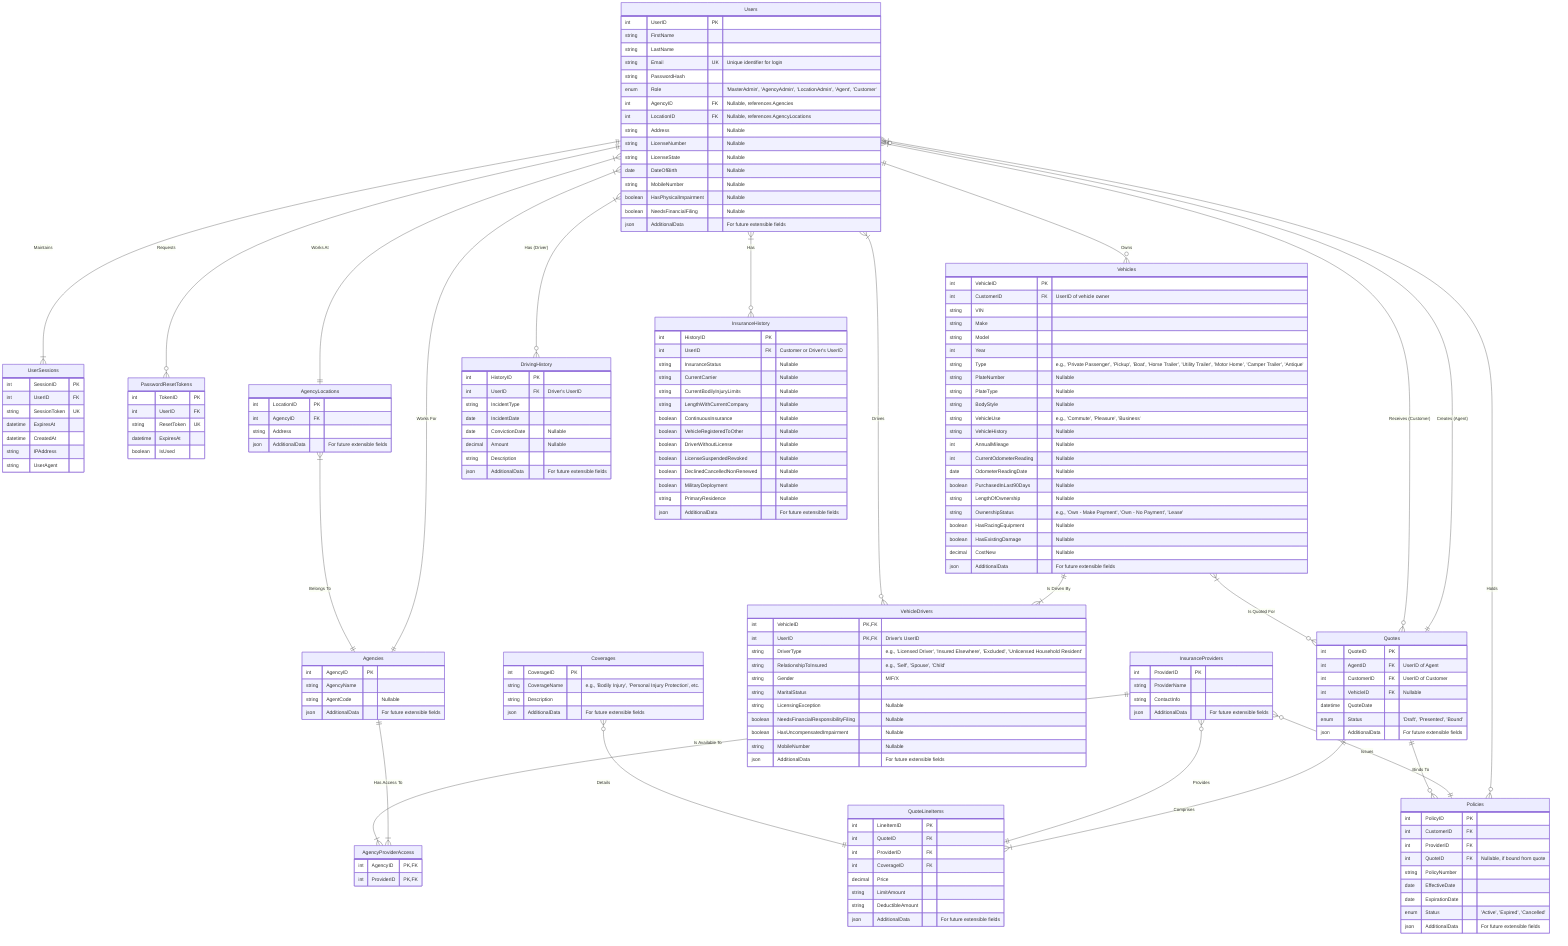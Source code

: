 erDiagram
    Users {
        int UserID PK
        string FirstName
        string LastName
        string Email UK "Unique identifier for login"
        string PasswordHash
        enum Role "'MasterAdmin', 'AgencyAdmin', 'LocationAdmin', 'Agent', 'Customer'"
        int AgencyID FK "Nullable, references Agencies"
        int LocationID FK "Nullable, references AgencyLocations"
        string Address "Nullable"
        string LicenseNumber "Nullable"
        string LicenseState "Nullable"
        date DateOfBirth "Nullable"
        string MobileNumber "Nullable"
        boolean HasPhysicalImpairment "Nullable"
        boolean NeedsFinancialFiling "Nullable"
        json AdditionalData "For future extensible fields"
    }

    UserSessions {
        int SessionID PK
        int UserID FK
        string SessionToken UK
        datetime ExpiresAt
        datetime CreatedAt
        string IPAddress
        string UserAgent
    }

    PasswordResetTokens {
        int TokenID PK
        int UserID FK
        string ResetToken UK
        datetime ExpiresAt
        boolean IsUsed
    }

    Agencies {
        int AgencyID PK
        string AgencyName
        string AgentCode "Nullable"
        json AdditionalData "For future extensible fields"
    }

    AgencyLocations {
        int LocationID PK
        int AgencyID FK
        string Address
        json AdditionalData "For future extensible fields"
    }

    InsuranceProviders {
        int ProviderID PK
        string ProviderName
        string ContactInfo
        json AdditionalData "For future extensible fields"
    }

    AgencyProviderAccess {
        int AgencyID PK, FK
        int ProviderID PK, FK
    }

    Vehicles {
        int VehicleID PK
        int CustomerID FK "UserID of vehicle owner"
        string VIN
        string Make
        string Model
        int Year
        string Type "e.g., 'Private Passenger', 'Pickup', 'Boat', 'Horse Trailer', 'Utility Trailer', 'Motor Home', 'Camper Trailer', 'Antique'"
        string PlateNumber "Nullable"
        string PlateType "Nullable"
        string BodyStyle "Nullable"
        string VehicleUse "e.g., 'Commute', 'Pleasure', 'Business'"
        string VehicleHistory "Nullable"
        int AnnualMileage "Nullable"
        int CurrentOdometerReading "Nullable"
        date OdometerReadingDate "Nullable"
        boolean PurchasedInLast90Days "Nullable"
        string LengthOfOwnership "Nullable"
        string OwnershipStatus "e.g., 'Own - Make Payment', 'Own - No Payment', 'Lease'"
        boolean HasRacingEquipment "Nullable"
        boolean HasExistingDamage "Nullable"
        decimal CostNew "Nullable"
        json AdditionalData "For future extensible fields"
    }

    VehicleDrivers {
        int VehicleID PK, FK
        int UserID PK, FK "Driver's UserID"
        string DriverType "e.g., 'Licensed Driver', 'Insured Elsewhere', 'Excluded', 'Unlicensed Household Resident'"
        string RelationshipToInsured "e.g., 'Self', 'Spouse', 'Child'"
        string Gender "M/F/X"
        string MaritalStatus
        string LicensingException "Nullable"
        boolean NeedsFinancialResponsibilityFiling "Nullable"
        boolean HasUncompensatedImpairment "Nullable"
        string MobileNumber "Nullable"
        json AdditionalData "For future extensible fields"
    }

    DrivingHistory {
        int HistoryID PK
        int UserID FK "Driver's UserID"
        string IncidentType
        date IncidentDate
        date ConvictionDate "Nullable"
        decimal Amount "Nullable"
        string Description
        json AdditionalData "For future extensible fields"
    }

    InsuranceHistory {
        int HistoryID PK
        int UserID FK "Customer or Driver's UserID"
        string InsuranceStatus "Nullable"
        string CurrentCarrier "Nullable"
        string CurrentBodilyInjuryLimits "Nullable"
        string LengthWithCurrentCompany "Nullable"
        boolean ContinuousInsurance "Nullable"
        boolean VehicleRegisteredToOther "Nullable"
        boolean DriverWithoutLicense "Nullable"
        boolean LicenseSuspendedRevoked "Nullable"
        boolean DeclinedCancelledNonRenewed "Nullable"
        boolean MilitaryDeployment "Nullable"
        string PrimaryResidence "Nullable"
        json AdditionalData "For future extensible fields"
    }

    Coverages {
        int CoverageID PK
        string CoverageName "e.g., 'Bodily Injury', 'Personal Injury Protection', etc."
        string Description
        json AdditionalData "For future extensible fields"
    }

    Quotes {
        int QuoteID PK
        int AgentID FK "UserID of Agent"
        int CustomerID FK "UserID of Customer"
        int VehicleID FK "Nullable"
        datetime QuoteDate
        enum Status "'Draft', 'Presented', 'Bound'"
        json AdditionalData "For future extensible fields"
    }

    QuoteLineItems {
        int LineItemID PK
        int QuoteID FK
        int ProviderID FK
        int CoverageID FK
        decimal Price
        string LimitAmount
        string DeductibleAmount
        json AdditionalData "For future extensible fields"
    }

    Policies {
        int PolicyID PK
        int CustomerID FK
        int ProviderID FK
        int QuoteID FK "Nullable, if bound from quote"
        string PolicyNumber
        date EffectiveDate
        date ExpirationDate
        enum Status "'Active', 'Expired', 'Cancelled'"
        json AdditionalData "For future extensible fields"
    }

    %% --- Relationships ---

    Users }|--|| Agencies : "Works For"
    Users }|--|| AgencyLocations : "Works At"
    AgencyLocations }|--|| Agencies : "Belongs To"
    Users ||--o{ Vehicles : "Owns"
    Agencies ||--|{ AgencyProviderAccess : "Has Access To"
    InsuranceProviders ||--|{ AgencyProviderAccess : "Is Available To"
    Users }o--|| Quotes : "Creates (Agent)"
    Users }|--o{ Quotes : "Receives (Customer)"
    Vehicles }|--o{ Quotes : "Is Quoted For"
    Vehicles ||--|{ VehicleDrivers : "Is Driven By"
    Users }|--o{ VehicleDrivers : "Drives"
    Users }|--o{ DrivingHistory : "Has (Driver)"
    Users }|--o{ InsuranceHistory : "Has"
    Quotes ||--|{ QuoteLineItems : "Comprises"
    InsuranceProviders }o--|| QuoteLineItems : "Provides"
    Coverages }o--|| QuoteLineItems : "Details"
    Users }|--o{ Policies : "Holds"
    InsuranceProviders }o--|| Policies : "Issues"
    Quotes ||--o{ Policies : "Binds To"

    %% --- Authentication Relationships ---
    Users ||--|{ UserSessions : "Maintains"
    Users ||--o{ PasswordResetTokens : "Requests"
